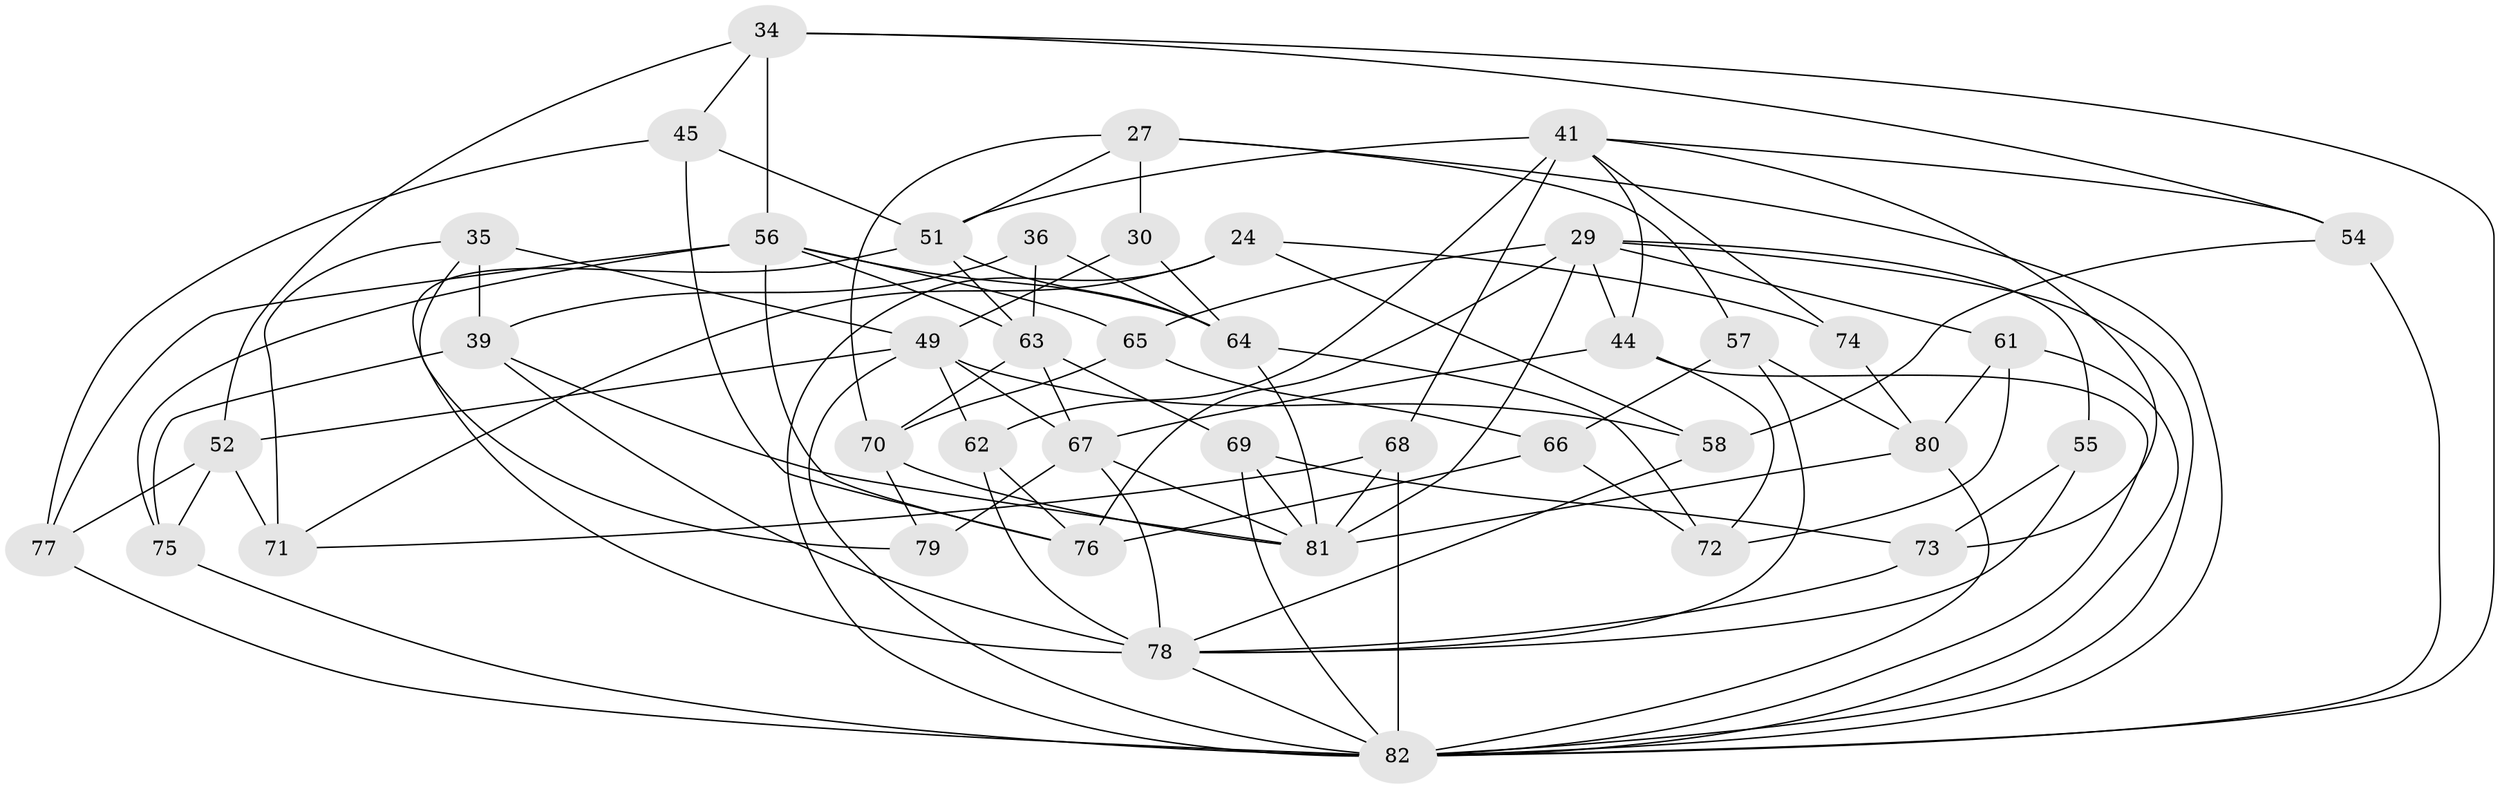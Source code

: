// original degree distribution, {4: 1.0}
// Generated by graph-tools (version 1.1) at 2025/59/03/09/25 04:59:00]
// undirected, 41 vertices, 103 edges
graph export_dot {
graph [start="1"]
  node [color=gray90,style=filled];
  24;
  27 [super="+11"];
  29 [super="+15+23"];
  30;
  34 [super="+32"];
  35 [super="+4"];
  36;
  39 [super="+8"];
  41 [super="+7+9"];
  44 [super="+40"];
  45;
  49 [super="+37+31"];
  51 [super="+25"];
  52 [super="+47"];
  54;
  55;
  56 [super="+10+38+17"];
  57;
  58;
  61;
  62;
  63 [super="+12+60"];
  64 [super="+33+53"];
  65;
  66;
  67 [super="+13"];
  68 [super="+28"];
  69 [super="+42"];
  70 [super="+50"];
  71;
  72;
  73 [super="+26"];
  74;
  75;
  76 [super="+46"];
  77;
  78 [super="+19"];
  79;
  80 [super="+59"];
  81 [super="+6+14+16"];
  82 [super="+22+48"];
  24 -- 58;
  24 -- 74;
  24 -- 71;
  24 -- 82;
  27 -- 57;
  27 -- 30 [weight=2];
  27 -- 51;
  27 -- 70;
  27 -- 82;
  29 -- 65;
  29 -- 81;
  29 -- 44 [weight=2];
  29 -- 61;
  29 -- 76;
  29 -- 55;
  29 -- 82;
  30 -- 49;
  30 -- 64;
  34 -- 82;
  34 -- 45;
  34 -- 56 [weight=2];
  34 -- 54;
  34 -- 52;
  35 -- 39 [weight=2];
  35 -- 79;
  35 -- 71;
  35 -- 49 [weight=2];
  36 -- 64 [weight=2];
  36 -- 39;
  36 -- 63;
  39 -- 78;
  39 -- 75;
  39 -- 81;
  41 -- 44;
  41 -- 62;
  41 -- 73;
  41 -- 74;
  41 -- 51;
  41 -- 68 [weight=2];
  41 -- 54;
  44 -- 72;
  44 -- 82;
  44 -- 67;
  45 -- 77;
  45 -- 51;
  45 -- 76;
  49 -- 58;
  49 -- 67;
  49 -- 62;
  49 -- 52 [weight=2];
  49 -- 82 [weight=2];
  51 -- 78 [weight=2];
  51 -- 63 [weight=2];
  51 -- 64;
  52 -- 77;
  52 -- 75;
  52 -- 71;
  54 -- 58;
  54 -- 82;
  55 -- 73 [weight=2];
  55 -- 78;
  56 -- 64;
  56 -- 77;
  56 -- 65;
  56 -- 75;
  56 -- 76 [weight=2];
  56 -- 63 [weight=2];
  57 -- 66;
  57 -- 80;
  57 -- 78;
  58 -- 78;
  61 -- 72;
  61 -- 80;
  61 -- 82;
  62 -- 78;
  62 -- 76;
  63 -- 70;
  63 -- 67;
  63 -- 69;
  64 -- 72;
  64 -- 81 [weight=2];
  65 -- 70;
  65 -- 66;
  66 -- 72;
  66 -- 76;
  67 -- 79;
  67 -- 81;
  67 -- 78;
  68 -- 81;
  68 -- 71;
  68 -- 82 [weight=2];
  69 -- 73 [weight=2];
  69 -- 81 [weight=2];
  69 -- 82;
  70 -- 79 [weight=2];
  70 -- 81;
  73 -- 78;
  74 -- 80 [weight=2];
  75 -- 82;
  77 -- 82;
  78 -- 82;
  80 -- 81;
  80 -- 82;
}
